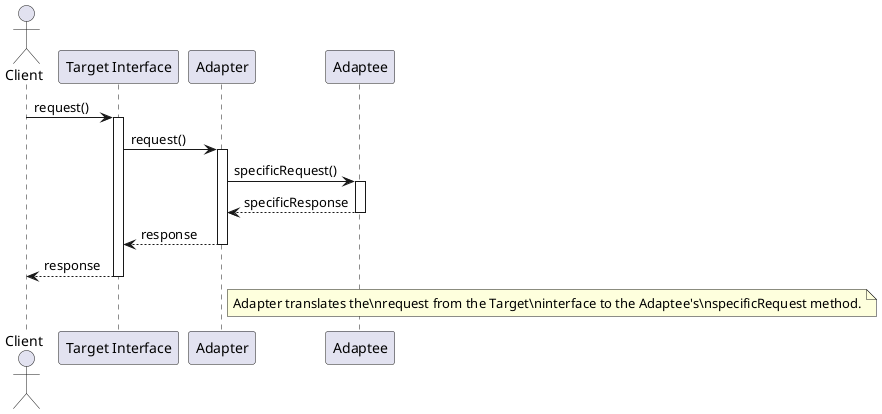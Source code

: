@startuml AdapterPatternSequenceDiagram

actor Client
participant "Target Interface" as Target
participant "Adapter" as Adapter
participant "Adaptee" as Adaptee

Client -> Target : request()
activate Target

Target -> Adapter : request()
activate Adapter

Adapter -> Adaptee : specificRequest()
activate Adaptee

Adaptee --> Adapter : specificResponse
deactivate Adaptee

Adapter --> Target : response
deactivate Adapter

Target --> Client : response
deactivate Target

note right of Adapter
  Adapter translates the\nrequest from the Target\ninterface to the Adaptee's\nspecificRequest method.
end note

@enduml
